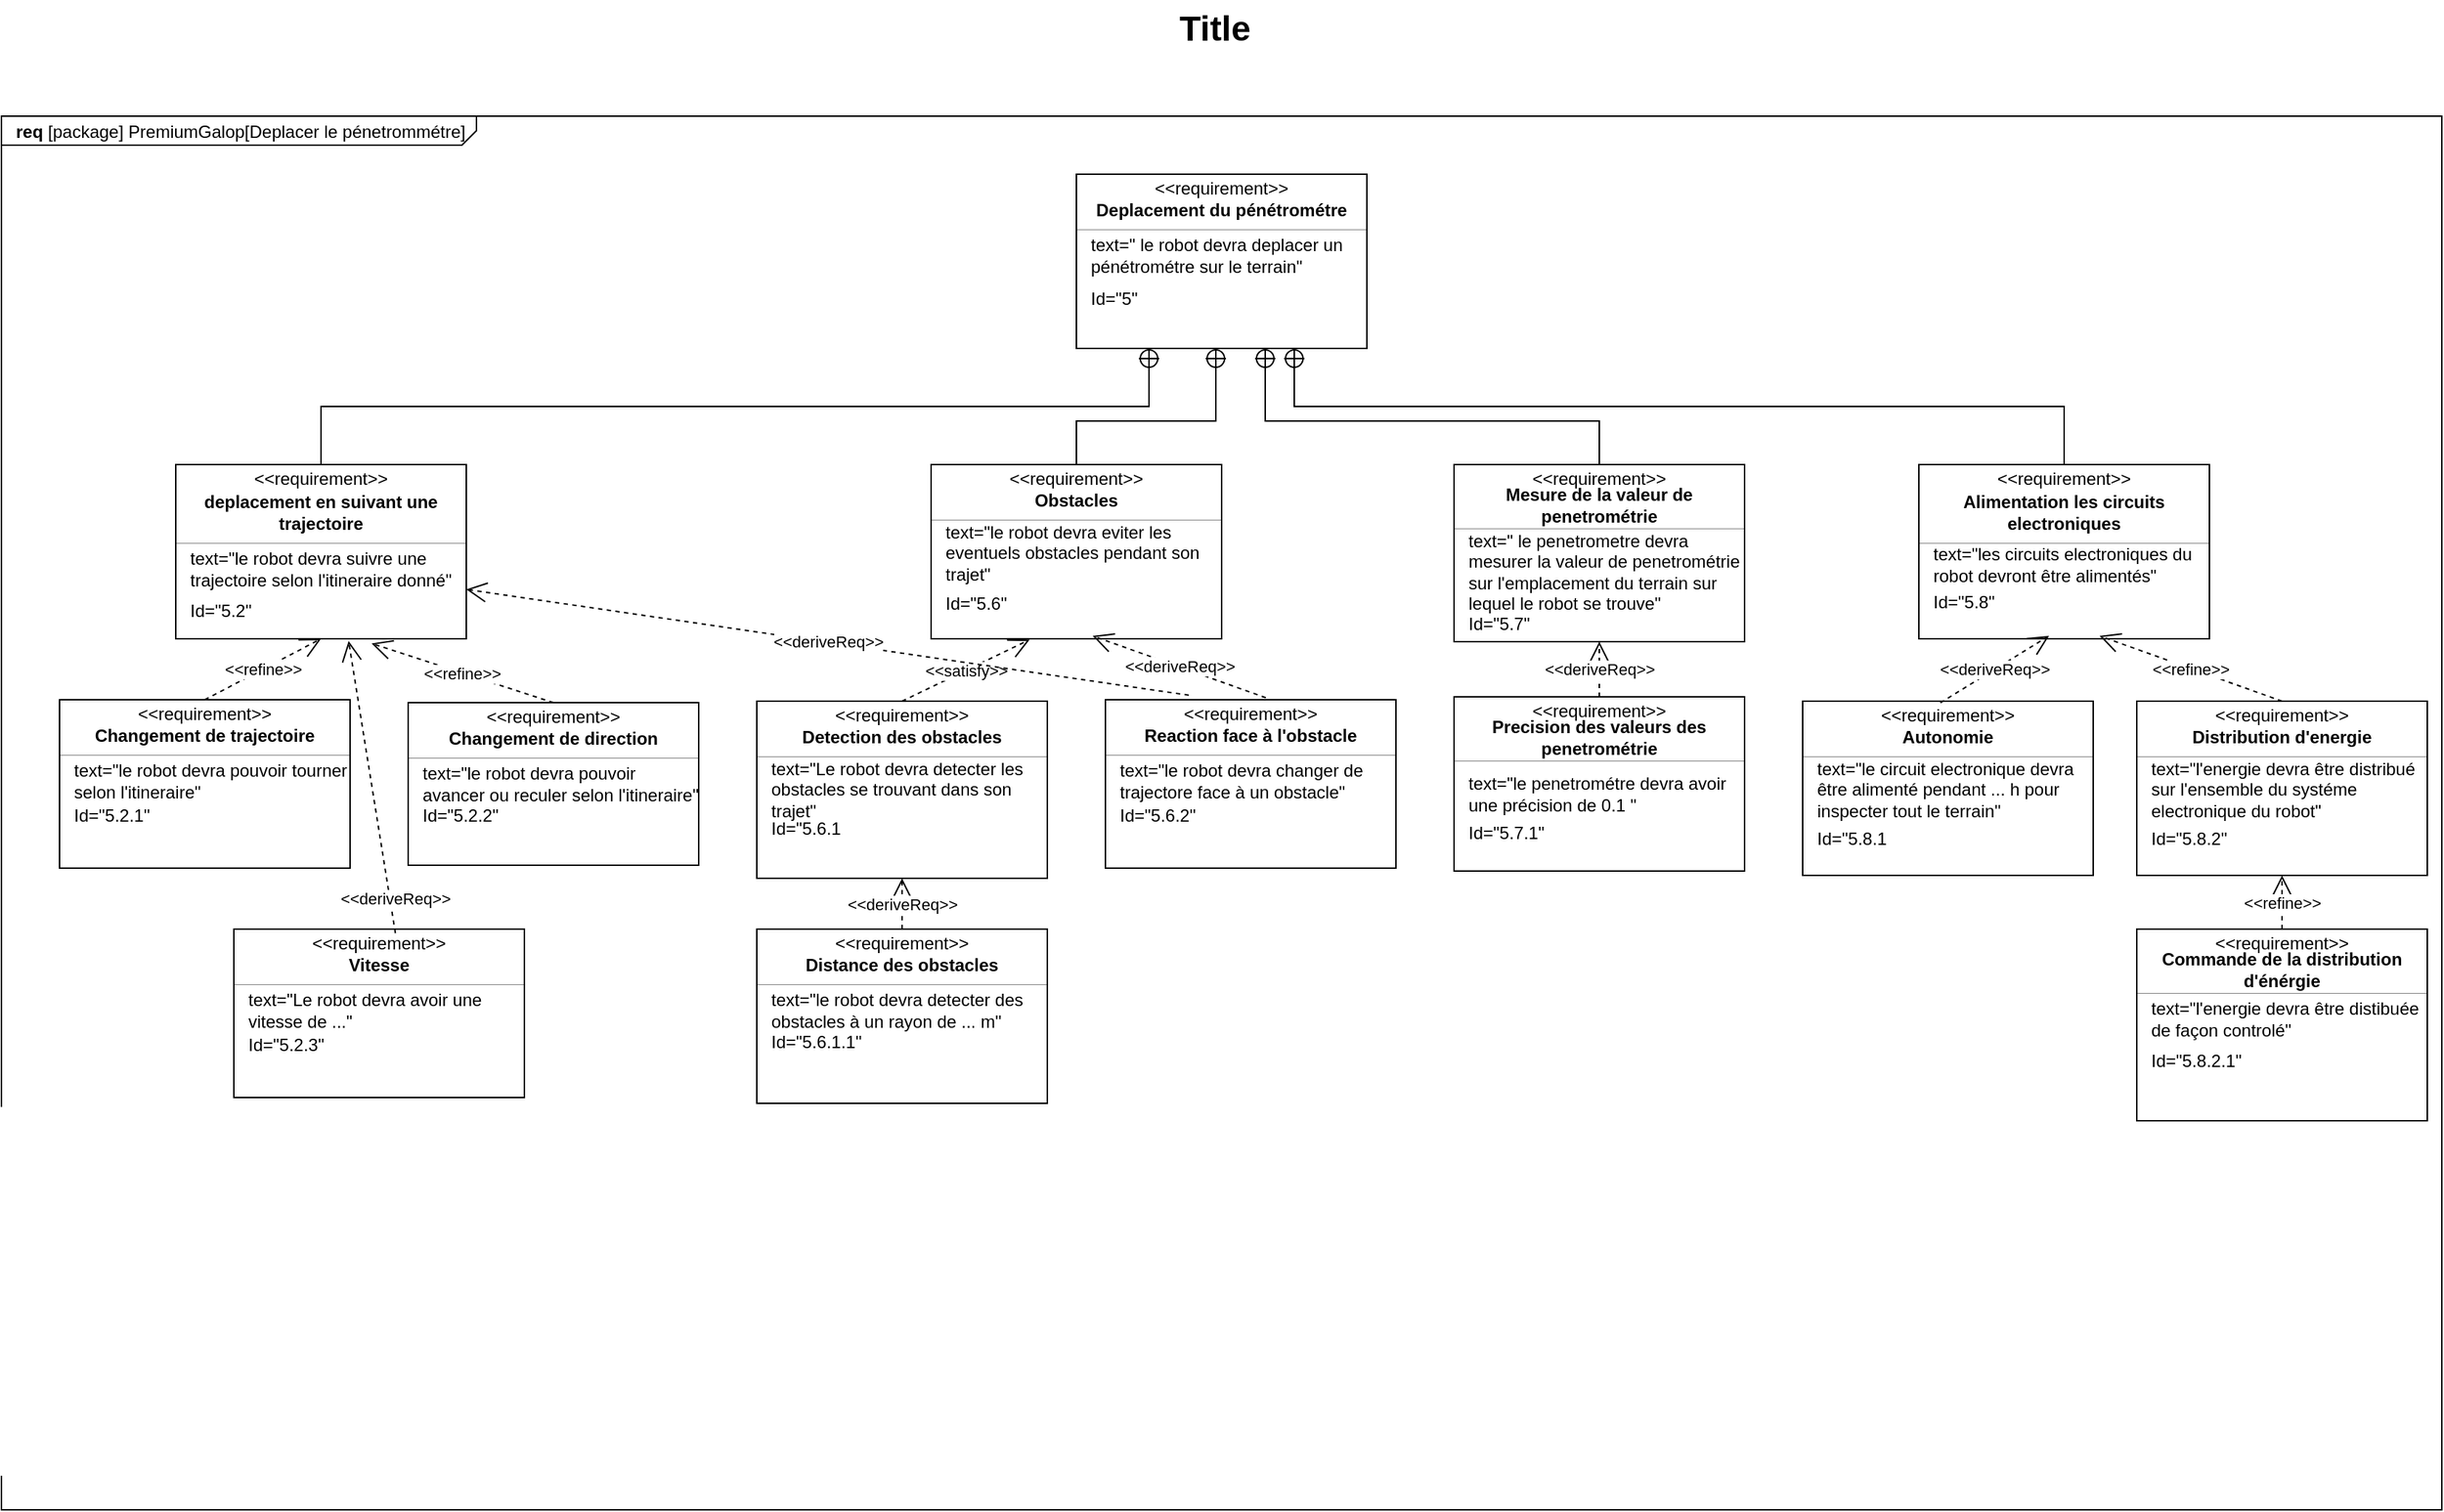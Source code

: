 <mxfile version="26.0.6">
  <diagram name="Page-1" id="929967ad-93f9-6ef4-fab6-5d389245f69c">
    <mxGraphModel dx="1912" dy="984" grid="1" gridSize="10" guides="1" tooltips="1" connect="1" arrows="1" fold="1" page="1" pageScale="1.5" pageWidth="1169" pageHeight="826" background="none" math="0" shadow="0">
      <root>
        <mxCell id="0" style=";html=1;" />
        <mxCell id="1" style=";html=1;" parent="0" />
        <mxCell id="1672d66443f91eb5-1" value="&lt;p style=&quot;margin: 0px ; margin-top: 4px ; margin-left: 10px ; text-align: left&quot;&gt;&lt;b&gt;req&lt;/b&gt;&amp;nbsp;[package] PremiumGalop[Deplacer le pénetrommétre]&lt;/p&gt;" style="html=1;strokeWidth=1;shape=mxgraph.sysml.package;html=1;overflow=fill;whiteSpace=wrap;fillColor=none;gradientColor=none;fontSize=12;align=center;labelX=327.64;" parent="1" vertex="1">
          <mxGeometry x="40" y="120" width="1680" height="960" as="geometry" />
        </mxCell>
        <mxCell id="1672d66443f91eb5-23" value="Title" style="text;strokeColor=none;fillColor=none;html=1;fontSize=24;fontStyle=1;verticalAlign=middle;align=center;" parent="1" vertex="1">
          <mxGeometry x="120" y="40" width="1510" height="40" as="geometry" />
        </mxCell>
        <mxCell id="hHE1MnVIrnI3_nqOoeLc-1" value="" style="fontStyle=1;align=center;verticalAlign=middle;childLayout=stackLayout;horizontal=1;horizontalStack=0;resizeParent=1;resizeParentMax=0;resizeLast=0;marginBottom=0;" parent="1" vertex="1">
          <mxGeometry x="780" y="160" width="200" height="120" as="geometry" />
        </mxCell>
        <mxCell id="hHE1MnVIrnI3_nqOoeLc-2" value="&amp;lt;&amp;lt;requirement&amp;gt;&amp;gt;" style="html=1;align=center;spacing=0;verticalAlign=middle;strokeColor=none;fillColor=none;whiteSpace=wrap;spacingTop=3;" parent="hHE1MnVIrnI3_nqOoeLc-1" vertex="1">
          <mxGeometry width="200" height="16" as="geometry" />
        </mxCell>
        <mxCell id="hHE1MnVIrnI3_nqOoeLc-3" value="Deplacement du pénétrométre" style="html=1;align=center;spacing=0;verticalAlign=middle;strokeColor=none;fillColor=none;whiteSpace=wrap;fontStyle=1" parent="hHE1MnVIrnI3_nqOoeLc-1" vertex="1">
          <mxGeometry y="16" width="200" height="18" as="geometry" />
        </mxCell>
        <mxCell id="hHE1MnVIrnI3_nqOoeLc-4" value="" style="line;strokeWidth=0.25;fillColor=none;align=left;verticalAlign=middle;spacingTop=-1;spacingLeft=3;spacingRight=3;rotatable=0;labelPosition=right;points=[];portConstraint=eastwest;" parent="hHE1MnVIrnI3_nqOoeLc-1" vertex="1">
          <mxGeometry y="34" width="200" height="8" as="geometry" />
        </mxCell>
        <mxCell id="hHE1MnVIrnI3_nqOoeLc-5" value="text=&quot; le robot devra deplacer un pénétrométre sur le terrain&quot;" style="html=1;align=left;spacing=0;verticalAlign=middle;strokeColor=none;fillColor=none;whiteSpace=wrap;spacingLeft=10;" parent="hHE1MnVIrnI3_nqOoeLc-1" vertex="1">
          <mxGeometry y="42" width="200" height="28" as="geometry" />
        </mxCell>
        <mxCell id="hHE1MnVIrnI3_nqOoeLc-6" value="Id=&quot;5&quot;" style="html=1;align=left;spacing=0;verticalAlign=middle;strokeColor=none;fillColor=none;whiteSpace=wrap;spacingLeft=10;" parent="hHE1MnVIrnI3_nqOoeLc-1" vertex="1">
          <mxGeometry y="70" width="200" height="32" as="geometry" />
        </mxCell>
        <mxCell id="hHE1MnVIrnI3_nqOoeLc-7" value="" style="html=1;align=center;spacing=0;verticalAlign=middle;strokeColor=none;fillColor=none;whiteSpace=wrap;" parent="hHE1MnVIrnI3_nqOoeLc-1" vertex="1">
          <mxGeometry y="102" width="200" height="18" as="geometry" />
        </mxCell>
        <mxCell id="hHE1MnVIrnI3_nqOoeLc-8" value="" style="fontStyle=1;align=center;verticalAlign=middle;childLayout=stackLayout;horizontal=1;horizontalStack=0;resizeParent=1;resizeParentMax=0;resizeLast=0;marginBottom=0;" parent="1" vertex="1">
          <mxGeometry x="160" y="360" width="200" height="120" as="geometry" />
        </mxCell>
        <mxCell id="hHE1MnVIrnI3_nqOoeLc-9" value="&amp;lt;&amp;lt;requirement&amp;gt;&amp;gt;" style="html=1;align=center;spacing=0;verticalAlign=middle;strokeColor=none;fillColor=none;whiteSpace=wrap;spacingTop=3;" parent="hHE1MnVIrnI3_nqOoeLc-8" vertex="1">
          <mxGeometry width="200" height="16" as="geometry" />
        </mxCell>
        <mxCell id="hHE1MnVIrnI3_nqOoeLc-10" value="deplacement en suivant une trajectoire" style="html=1;align=center;spacing=0;verticalAlign=middle;strokeColor=none;fillColor=none;whiteSpace=wrap;fontStyle=1" parent="hHE1MnVIrnI3_nqOoeLc-8" vertex="1">
          <mxGeometry y="16" width="200" height="34" as="geometry" />
        </mxCell>
        <mxCell id="hHE1MnVIrnI3_nqOoeLc-11" value="" style="line;strokeWidth=0.25;fillColor=none;align=left;verticalAlign=middle;spacingTop=-1;spacingLeft=3;spacingRight=3;rotatable=0;labelPosition=right;points=[];portConstraint=eastwest;" parent="hHE1MnVIrnI3_nqOoeLc-8" vertex="1">
          <mxGeometry y="50" width="200" height="8" as="geometry" />
        </mxCell>
        <mxCell id="hHE1MnVIrnI3_nqOoeLc-12" value="text=&quot;le robot devra suivre une trajectoire selon l&#39;itineraire donné&quot;" style="html=1;align=left;spacing=0;verticalAlign=middle;strokeColor=none;fillColor=none;whiteSpace=wrap;spacingLeft=10;" parent="hHE1MnVIrnI3_nqOoeLc-8" vertex="1">
          <mxGeometry y="58" width="200" height="28" as="geometry" />
        </mxCell>
        <mxCell id="hHE1MnVIrnI3_nqOoeLc-13" value="Id=&quot;5.2&quot;" style="html=1;align=left;spacing=0;verticalAlign=middle;strokeColor=none;fillColor=none;whiteSpace=wrap;spacingLeft=10;" parent="hHE1MnVIrnI3_nqOoeLc-8" vertex="1">
          <mxGeometry y="86" width="200" height="30" as="geometry" />
        </mxCell>
        <mxCell id="hHE1MnVIrnI3_nqOoeLc-14" value="" style="html=1;align=center;spacing=0;verticalAlign=middle;strokeColor=none;fillColor=none;whiteSpace=wrap;" parent="hHE1MnVIrnI3_nqOoeLc-8" vertex="1">
          <mxGeometry y="116" width="200" height="4" as="geometry" />
        </mxCell>
        <mxCell id="hHE1MnVIrnI3_nqOoeLc-15" value="" style="fontStyle=1;align=center;verticalAlign=middle;childLayout=stackLayout;horizontal=1;horizontalStack=0;resizeParent=1;resizeParentMax=0;resizeLast=0;marginBottom=0;" parent="1" vertex="1">
          <mxGeometry x="680" y="360" width="200" height="120" as="geometry" />
        </mxCell>
        <mxCell id="hHE1MnVIrnI3_nqOoeLc-16" value="&amp;lt;&amp;lt;requirement&amp;gt;&amp;gt;" style="html=1;align=center;spacing=0;verticalAlign=middle;strokeColor=none;fillColor=none;whiteSpace=wrap;spacingTop=3;" parent="hHE1MnVIrnI3_nqOoeLc-15" vertex="1">
          <mxGeometry width="200" height="16" as="geometry" />
        </mxCell>
        <mxCell id="hHE1MnVIrnI3_nqOoeLc-17" value="Obstacles" style="html=1;align=center;spacing=0;verticalAlign=middle;strokeColor=none;fillColor=none;whiteSpace=wrap;fontStyle=1" parent="hHE1MnVIrnI3_nqOoeLc-15" vertex="1">
          <mxGeometry y="16" width="200" height="18" as="geometry" />
        </mxCell>
        <mxCell id="hHE1MnVIrnI3_nqOoeLc-18" value="" style="line;strokeWidth=0.25;fillColor=none;align=left;verticalAlign=middle;spacingTop=-1;spacingLeft=3;spacingRight=3;rotatable=0;labelPosition=right;points=[];portConstraint=eastwest;" parent="hHE1MnVIrnI3_nqOoeLc-15" vertex="1">
          <mxGeometry y="34" width="200" height="8" as="geometry" />
        </mxCell>
        <mxCell id="hHE1MnVIrnI3_nqOoeLc-19" value="text=&quot;le robot devra eviter les eventuels obstacles pendant son trajet&quot;" style="html=1;align=left;spacing=0;verticalAlign=middle;strokeColor=none;fillColor=none;whiteSpace=wrap;spacingLeft=10;" parent="hHE1MnVIrnI3_nqOoeLc-15" vertex="1">
          <mxGeometry y="42" width="200" height="38" as="geometry" />
        </mxCell>
        <mxCell id="hHE1MnVIrnI3_nqOoeLc-20" value="Id=&quot;5.6&quot;" style="html=1;align=left;spacing=0;verticalAlign=middle;strokeColor=none;fillColor=none;whiteSpace=wrap;spacingLeft=10;" parent="hHE1MnVIrnI3_nqOoeLc-15" vertex="1">
          <mxGeometry y="80" width="200" height="32" as="geometry" />
        </mxCell>
        <mxCell id="hHE1MnVIrnI3_nqOoeLc-21" value="" style="html=1;align=center;spacing=0;verticalAlign=middle;strokeColor=none;fillColor=none;whiteSpace=wrap;" parent="hHE1MnVIrnI3_nqOoeLc-15" vertex="1">
          <mxGeometry y="112" width="200" height="8" as="geometry" />
        </mxCell>
        <mxCell id="hHE1MnVIrnI3_nqOoeLc-22" value="" style="fontStyle=1;align=center;verticalAlign=middle;childLayout=stackLayout;horizontal=1;horizontalStack=0;resizeParent=1;resizeParentMax=0;resizeLast=0;marginBottom=0;" parent="1" vertex="1">
          <mxGeometry x="1040" y="360" width="200" height="122" as="geometry" />
        </mxCell>
        <mxCell id="hHE1MnVIrnI3_nqOoeLc-23" value="&amp;lt;&amp;lt;requirement&amp;gt;&amp;gt;" style="html=1;align=center;spacing=0;verticalAlign=middle;strokeColor=none;fillColor=none;whiteSpace=wrap;spacingTop=3;" parent="hHE1MnVIrnI3_nqOoeLc-22" vertex="1">
          <mxGeometry width="200" height="16" as="geometry" />
        </mxCell>
        <mxCell id="hHE1MnVIrnI3_nqOoeLc-24" value="Mesure de la valeur de penetrométrie" style="html=1;align=center;spacing=0;verticalAlign=middle;strokeColor=none;fillColor=none;whiteSpace=wrap;fontStyle=1" parent="hHE1MnVIrnI3_nqOoeLc-22" vertex="1">
          <mxGeometry y="16" width="200" height="24" as="geometry" />
        </mxCell>
        <mxCell id="hHE1MnVIrnI3_nqOoeLc-25" value="" style="line;strokeWidth=0.25;fillColor=none;align=left;verticalAlign=middle;spacingTop=-1;spacingLeft=3;spacingRight=3;rotatable=0;labelPosition=right;points=[];portConstraint=eastwest;" parent="hHE1MnVIrnI3_nqOoeLc-22" vertex="1">
          <mxGeometry y="40" width="200" height="8" as="geometry" />
        </mxCell>
        <mxCell id="hHE1MnVIrnI3_nqOoeLc-26" value="text=&quot; le penetrometre devra mesurer la valeur de penetrométrie sur l&#39;emplacement du terrain sur lequel le robot se trouve&quot;" style="html=1;align=left;spacing=0;verticalAlign=middle;strokeColor=none;fillColor=none;whiteSpace=wrap;spacingLeft=10;" parent="hHE1MnVIrnI3_nqOoeLc-22" vertex="1">
          <mxGeometry y="48" width="200" height="52" as="geometry" />
        </mxCell>
        <mxCell id="hHE1MnVIrnI3_nqOoeLc-27" value="Id=&quot;5.7&quot;" style="html=1;align=left;spacing=0;verticalAlign=middle;strokeColor=none;fillColor=none;whiteSpace=wrap;spacingLeft=10;" parent="hHE1MnVIrnI3_nqOoeLc-22" vertex="1">
          <mxGeometry y="100" width="200" height="20" as="geometry" />
        </mxCell>
        <mxCell id="hHE1MnVIrnI3_nqOoeLc-28" value="" style="html=1;align=center;spacing=0;verticalAlign=middle;strokeColor=none;fillColor=none;whiteSpace=wrap;" parent="hHE1MnVIrnI3_nqOoeLc-22" vertex="1">
          <mxGeometry y="120" width="200" height="2" as="geometry" />
        </mxCell>
        <mxCell id="hHE1MnVIrnI3_nqOoeLc-30" value="" style="fontStyle=1;align=center;verticalAlign=middle;childLayout=stackLayout;horizontal=1;horizontalStack=0;resizeParent=1;resizeParentMax=0;resizeLast=0;marginBottom=0;" parent="1" vertex="1">
          <mxGeometry x="1360" y="360" width="200" height="120" as="geometry" />
        </mxCell>
        <mxCell id="hHE1MnVIrnI3_nqOoeLc-31" value="&amp;lt;&amp;lt;requirement&amp;gt;&amp;gt;" style="html=1;align=center;spacing=0;verticalAlign=middle;strokeColor=none;fillColor=none;whiteSpace=wrap;spacingTop=3;" parent="hHE1MnVIrnI3_nqOoeLc-30" vertex="1">
          <mxGeometry width="200" height="16" as="geometry" />
        </mxCell>
        <mxCell id="hHE1MnVIrnI3_nqOoeLc-32" value="Alimentation les circuits electroniques" style="html=1;align=center;spacing=0;verticalAlign=middle;strokeColor=none;fillColor=none;whiteSpace=wrap;fontStyle=1" parent="hHE1MnVIrnI3_nqOoeLc-30" vertex="1">
          <mxGeometry y="16" width="200" height="34" as="geometry" />
        </mxCell>
        <mxCell id="hHE1MnVIrnI3_nqOoeLc-33" value="" style="line;strokeWidth=0.25;fillColor=none;align=left;verticalAlign=middle;spacingTop=-1;spacingLeft=3;spacingRight=3;rotatable=0;labelPosition=right;points=[];portConstraint=eastwest;" parent="hHE1MnVIrnI3_nqOoeLc-30" vertex="1">
          <mxGeometry y="50" width="200" height="8" as="geometry" />
        </mxCell>
        <mxCell id="hHE1MnVIrnI3_nqOoeLc-34" value="text=&quot;les circuits electroniques du robot devront être alimentés&quot;" style="html=1;align=left;spacing=0;verticalAlign=middle;strokeColor=none;fillColor=none;whiteSpace=wrap;spacingLeft=10;" parent="hHE1MnVIrnI3_nqOoeLc-30" vertex="1">
          <mxGeometry y="58" width="200" height="22" as="geometry" />
        </mxCell>
        <mxCell id="hHE1MnVIrnI3_nqOoeLc-35" value="Id=&quot;5.8&quot;" style="html=1;align=left;spacing=0;verticalAlign=middle;strokeColor=none;fillColor=none;whiteSpace=wrap;spacingLeft=10;" parent="hHE1MnVIrnI3_nqOoeLc-30" vertex="1">
          <mxGeometry y="80" width="200" height="30" as="geometry" />
        </mxCell>
        <mxCell id="hHE1MnVIrnI3_nqOoeLc-36" value="" style="html=1;align=center;spacing=0;verticalAlign=middle;strokeColor=none;fillColor=none;whiteSpace=wrap;" parent="hHE1MnVIrnI3_nqOoeLc-30" vertex="1">
          <mxGeometry y="110" width="200" height="10" as="geometry" />
        </mxCell>
        <mxCell id="hHE1MnVIrnI3_nqOoeLc-38" value="" style="fontStyle=1;align=center;verticalAlign=middle;childLayout=stackLayout;horizontal=1;horizontalStack=0;resizeParent=1;resizeParentMax=0;resizeLast=0;marginBottom=0;" parent="1" vertex="1">
          <mxGeometry x="560" y="680" width="200" height="120" as="geometry" />
        </mxCell>
        <mxCell id="hHE1MnVIrnI3_nqOoeLc-39" value="&amp;lt;&amp;lt;requirement&amp;gt;&amp;gt;" style="html=1;align=center;spacing=0;verticalAlign=middle;strokeColor=none;fillColor=none;whiteSpace=wrap;spacingTop=3;" parent="hHE1MnVIrnI3_nqOoeLc-38" vertex="1">
          <mxGeometry width="200" height="16" as="geometry" />
        </mxCell>
        <mxCell id="hHE1MnVIrnI3_nqOoeLc-40" value="Distance des obstacles" style="html=1;align=center;spacing=0;verticalAlign=middle;strokeColor=none;fillColor=none;whiteSpace=wrap;fontStyle=1" parent="hHE1MnVIrnI3_nqOoeLc-38" vertex="1">
          <mxGeometry y="16" width="200" height="18" as="geometry" />
        </mxCell>
        <mxCell id="hHE1MnVIrnI3_nqOoeLc-41" value="" style="line;strokeWidth=0.25;fillColor=none;align=left;verticalAlign=middle;spacingTop=-1;spacingLeft=3;spacingRight=3;rotatable=0;labelPosition=right;points=[];portConstraint=eastwest;" parent="hHE1MnVIrnI3_nqOoeLc-38" vertex="1">
          <mxGeometry y="34" width="200" height="8" as="geometry" />
        </mxCell>
        <mxCell id="hHE1MnVIrnI3_nqOoeLc-42" value="text=&quot;le robot devra detecter des obstacles à un rayon de ... m&quot;" style="html=1;align=left;spacing=0;verticalAlign=middle;strokeColor=none;fillColor=none;whiteSpace=wrap;spacingLeft=10;" parent="hHE1MnVIrnI3_nqOoeLc-38" vertex="1">
          <mxGeometry y="42" width="200" height="28" as="geometry" />
        </mxCell>
        <mxCell id="hHE1MnVIrnI3_nqOoeLc-43" value="Id=&quot;5.6.1.1&quot;" style="html=1;align=left;spacing=0;verticalAlign=middle;strokeColor=none;fillColor=none;whiteSpace=wrap;spacingLeft=10;" parent="hHE1MnVIrnI3_nqOoeLc-38" vertex="1">
          <mxGeometry y="70" width="200" height="16" as="geometry" />
        </mxCell>
        <mxCell id="hHE1MnVIrnI3_nqOoeLc-44" value="" style="html=1;align=center;spacing=0;verticalAlign=middle;strokeColor=none;fillColor=none;whiteSpace=wrap;" parent="hHE1MnVIrnI3_nqOoeLc-38" vertex="1">
          <mxGeometry y="86" width="200" height="34" as="geometry" />
        </mxCell>
        <mxCell id="J1DFRAQzbUZdvanrdbl8-56" style="edgeStyle=orthogonalEdgeStyle;rounded=0;orthogonalLoop=1;jettySize=auto;html=1;exitX=0.5;exitY=1;exitDx=0;exitDy=0;" edge="1" parent="hHE1MnVIrnI3_nqOoeLc-38" source="hHE1MnVIrnI3_nqOoeLc-43" target="hHE1MnVIrnI3_nqOoeLc-43">
          <mxGeometry relative="1" as="geometry" />
        </mxCell>
        <mxCell id="hHE1MnVIrnI3_nqOoeLc-45" value="" style="fontStyle=1;align=center;verticalAlign=middle;childLayout=stackLayout;horizontal=1;horizontalStack=0;resizeParent=1;resizeParentMax=0;resizeLast=0;marginBottom=0;" parent="1" vertex="1">
          <mxGeometry x="1040" y="520" width="200" height="120" as="geometry" />
        </mxCell>
        <mxCell id="hHE1MnVIrnI3_nqOoeLc-46" value="&amp;lt;&amp;lt;requirement&amp;gt;&amp;gt;" style="html=1;align=center;spacing=0;verticalAlign=middle;strokeColor=none;fillColor=none;whiteSpace=wrap;spacingTop=3;" parent="hHE1MnVIrnI3_nqOoeLc-45" vertex="1">
          <mxGeometry width="200" height="16" as="geometry" />
        </mxCell>
        <mxCell id="hHE1MnVIrnI3_nqOoeLc-47" value="Precision des valeurs des penetrométrie" style="html=1;align=center;spacing=0;verticalAlign=middle;strokeColor=none;fillColor=none;whiteSpace=wrap;fontStyle=1" parent="hHE1MnVIrnI3_nqOoeLc-45" vertex="1">
          <mxGeometry y="16" width="200" height="24" as="geometry" />
        </mxCell>
        <mxCell id="hHE1MnVIrnI3_nqOoeLc-48" value="" style="line;strokeWidth=0.25;fillColor=none;align=left;verticalAlign=middle;spacingTop=-1;spacingLeft=3;spacingRight=3;rotatable=0;labelPosition=right;points=[];portConstraint=eastwest;" parent="hHE1MnVIrnI3_nqOoeLc-45" vertex="1">
          <mxGeometry y="40" width="200" height="8" as="geometry" />
        </mxCell>
        <mxCell id="hHE1MnVIrnI3_nqOoeLc-49" value="text=&quot;le penetrométre devra avoir une précision de 0.1 &quot;" style="html=1;align=left;spacing=0;verticalAlign=middle;strokeColor=none;fillColor=none;whiteSpace=wrap;spacingLeft=10;" parent="hHE1MnVIrnI3_nqOoeLc-45" vertex="1">
          <mxGeometry y="48" width="200" height="38" as="geometry" />
        </mxCell>
        <mxCell id="hHE1MnVIrnI3_nqOoeLc-50" value="Id=&quot;5.7.1&quot;" style="html=1;align=left;spacing=0;verticalAlign=middle;strokeColor=none;fillColor=none;whiteSpace=wrap;spacingLeft=10;" parent="hHE1MnVIrnI3_nqOoeLc-45" vertex="1">
          <mxGeometry y="86" width="200" height="16" as="geometry" />
        </mxCell>
        <mxCell id="hHE1MnVIrnI3_nqOoeLc-51" value="" style="html=1;align=center;spacing=0;verticalAlign=middle;strokeColor=none;fillColor=none;whiteSpace=wrap;" parent="hHE1MnVIrnI3_nqOoeLc-45" vertex="1">
          <mxGeometry y="102" width="200" height="18" as="geometry" />
        </mxCell>
        <mxCell id="hHE1MnVIrnI3_nqOoeLc-52" value="" style="fontStyle=1;align=center;verticalAlign=middle;childLayout=stackLayout;horizontal=1;horizontalStack=0;resizeParent=1;resizeParentMax=0;resizeLast=0;marginBottom=0;" parent="1" vertex="1">
          <mxGeometry x="560" y="523" width="200" height="122" as="geometry" />
        </mxCell>
        <mxCell id="hHE1MnVIrnI3_nqOoeLc-53" value="&amp;lt;&amp;lt;requirement&amp;gt;&amp;gt;" style="html=1;align=center;spacing=0;verticalAlign=middle;strokeColor=none;fillColor=none;whiteSpace=wrap;spacingTop=3;" parent="hHE1MnVIrnI3_nqOoeLc-52" vertex="1">
          <mxGeometry width="200" height="16" as="geometry" />
        </mxCell>
        <mxCell id="hHE1MnVIrnI3_nqOoeLc-54" value="Detection des obstacles" style="html=1;align=center;spacing=0;verticalAlign=middle;strokeColor=none;fillColor=none;whiteSpace=wrap;fontStyle=1" parent="hHE1MnVIrnI3_nqOoeLc-52" vertex="1">
          <mxGeometry y="16" width="200" height="18" as="geometry" />
        </mxCell>
        <mxCell id="hHE1MnVIrnI3_nqOoeLc-55" value="" style="line;strokeWidth=0.25;fillColor=none;align=left;verticalAlign=middle;spacingTop=-1;spacingLeft=3;spacingRight=3;rotatable=0;labelPosition=right;points=[];portConstraint=eastwest;" parent="hHE1MnVIrnI3_nqOoeLc-52" vertex="1">
          <mxGeometry y="34" width="200" height="8" as="geometry" />
        </mxCell>
        <mxCell id="hHE1MnVIrnI3_nqOoeLc-56" value="text=&quot;Le robot devra detecter les obstacles se trouvant dans son trajet&quot;" style="html=1;align=left;spacing=0;verticalAlign=middle;strokeColor=none;fillColor=none;whiteSpace=wrap;spacingLeft=10;" parent="hHE1MnVIrnI3_nqOoeLc-52" vertex="1">
          <mxGeometry y="42" width="200" height="38" as="geometry" />
        </mxCell>
        <mxCell id="hHE1MnVIrnI3_nqOoeLc-57" value="Id=&quot;5.6.1" style="html=1;align=left;spacing=0;verticalAlign=middle;strokeColor=none;fillColor=none;whiteSpace=wrap;spacingLeft=10;" parent="hHE1MnVIrnI3_nqOoeLc-52" vertex="1">
          <mxGeometry y="80" width="200" height="16" as="geometry" />
        </mxCell>
        <mxCell id="hHE1MnVIrnI3_nqOoeLc-58" value="" style="html=1;align=center;spacing=0;verticalAlign=middle;strokeColor=none;fillColor=none;whiteSpace=wrap;" parent="hHE1MnVIrnI3_nqOoeLc-52" vertex="1">
          <mxGeometry y="96" width="200" height="26" as="geometry" />
        </mxCell>
        <mxCell id="hHE1MnVIrnI3_nqOoeLc-59" value="" style="fontStyle=1;align=center;verticalAlign=middle;childLayout=stackLayout;horizontal=1;horizontalStack=0;resizeParent=1;resizeParentMax=0;resizeLast=0;marginBottom=0;" parent="1" vertex="1">
          <mxGeometry x="80" y="522" width="200" height="116" as="geometry" />
        </mxCell>
        <mxCell id="hHE1MnVIrnI3_nqOoeLc-60" value="&amp;lt;&amp;lt;requirement&amp;gt;&amp;gt;" style="html=1;align=center;spacing=0;verticalAlign=middle;strokeColor=none;fillColor=none;whiteSpace=wrap;spacingTop=3;" parent="hHE1MnVIrnI3_nqOoeLc-59" vertex="1">
          <mxGeometry width="200" height="16" as="geometry" />
        </mxCell>
        <mxCell id="hHE1MnVIrnI3_nqOoeLc-61" value="Changement de trajectoire" style="html=1;align=center;spacing=0;verticalAlign=middle;strokeColor=none;fillColor=none;whiteSpace=wrap;fontStyle=1" parent="hHE1MnVIrnI3_nqOoeLc-59" vertex="1">
          <mxGeometry y="16" width="200" height="18" as="geometry" />
        </mxCell>
        <mxCell id="hHE1MnVIrnI3_nqOoeLc-62" value="" style="line;strokeWidth=0.25;fillColor=none;align=left;verticalAlign=middle;spacingTop=-1;spacingLeft=3;spacingRight=3;rotatable=0;labelPosition=right;points=[];portConstraint=eastwest;" parent="hHE1MnVIrnI3_nqOoeLc-59" vertex="1">
          <mxGeometry y="34" width="200" height="8" as="geometry" />
        </mxCell>
        <mxCell id="hHE1MnVIrnI3_nqOoeLc-63" value="text=&quot;le robot devra pouvoir tourner selon l&#39;itineraire&quot;" style="html=1;align=left;spacing=0;verticalAlign=middle;strokeColor=none;fillColor=none;whiteSpace=wrap;spacingLeft=10;" parent="hHE1MnVIrnI3_nqOoeLc-59" vertex="1">
          <mxGeometry y="42" width="200" height="28" as="geometry" />
        </mxCell>
        <mxCell id="hHE1MnVIrnI3_nqOoeLc-64" value="Id=&quot;5.2.1&quot;" style="html=1;align=left;spacing=0;verticalAlign=middle;strokeColor=none;fillColor=none;whiteSpace=wrap;spacingLeft=10;" parent="hHE1MnVIrnI3_nqOoeLc-59" vertex="1">
          <mxGeometry y="70" width="200" height="20" as="geometry" />
        </mxCell>
        <mxCell id="hHE1MnVIrnI3_nqOoeLc-65" value="" style="html=1;align=center;spacing=0;verticalAlign=middle;strokeColor=none;fillColor=none;whiteSpace=wrap;" parent="hHE1MnVIrnI3_nqOoeLc-59" vertex="1">
          <mxGeometry y="90" width="200" height="26" as="geometry" />
        </mxCell>
        <mxCell id="hHE1MnVIrnI3_nqOoeLc-66" value="" style="fontStyle=1;align=center;verticalAlign=middle;childLayout=stackLayout;horizontal=1;horizontalStack=0;resizeParent=1;resizeParentMax=0;resizeLast=0;marginBottom=0;" parent="1" vertex="1">
          <mxGeometry x="320" y="524" width="200" height="112" as="geometry" />
        </mxCell>
        <mxCell id="hHE1MnVIrnI3_nqOoeLc-67" value="&amp;lt;&amp;lt;requirement&amp;gt;&amp;gt;" style="html=1;align=center;spacing=0;verticalAlign=middle;strokeColor=none;fillColor=none;whiteSpace=wrap;spacingTop=3;" parent="hHE1MnVIrnI3_nqOoeLc-66" vertex="1">
          <mxGeometry width="200" height="16" as="geometry" />
        </mxCell>
        <mxCell id="hHE1MnVIrnI3_nqOoeLc-68" value="Changement de direction" style="html=1;align=center;spacing=0;verticalAlign=middle;strokeColor=none;fillColor=none;whiteSpace=wrap;fontStyle=1" parent="hHE1MnVIrnI3_nqOoeLc-66" vertex="1">
          <mxGeometry y="16" width="200" height="18" as="geometry" />
        </mxCell>
        <mxCell id="hHE1MnVIrnI3_nqOoeLc-69" value="" style="line;strokeWidth=0.25;fillColor=none;align=left;verticalAlign=middle;spacingTop=-1;spacingLeft=3;spacingRight=3;rotatable=0;labelPosition=right;points=[];portConstraint=eastwest;" parent="hHE1MnVIrnI3_nqOoeLc-66" vertex="1">
          <mxGeometry y="34" width="200" height="8" as="geometry" />
        </mxCell>
        <mxCell id="hHE1MnVIrnI3_nqOoeLc-70" value="text=&quot;le robot devra pouvoir avancer ou reculer selon l&#39;itineraire&quot;" style="html=1;align=left;spacing=0;verticalAlign=middle;strokeColor=none;fillColor=none;whiteSpace=wrap;spacingLeft=10;" parent="hHE1MnVIrnI3_nqOoeLc-66" vertex="1">
          <mxGeometry y="42" width="200" height="28" as="geometry" />
        </mxCell>
        <mxCell id="hHE1MnVIrnI3_nqOoeLc-71" value="Id=&quot;5.2.2&quot;" style="html=1;align=left;spacing=0;verticalAlign=middle;strokeColor=none;fillColor=none;whiteSpace=wrap;spacingLeft=10;" parent="hHE1MnVIrnI3_nqOoeLc-66" vertex="1">
          <mxGeometry y="70" width="200" height="16" as="geometry" />
        </mxCell>
        <mxCell id="hHE1MnVIrnI3_nqOoeLc-72" value="" style="html=1;align=center;spacing=0;verticalAlign=middle;strokeColor=none;fillColor=none;whiteSpace=wrap;" parent="hHE1MnVIrnI3_nqOoeLc-66" vertex="1">
          <mxGeometry y="86" width="200" height="26" as="geometry" />
        </mxCell>
        <mxCell id="hHE1MnVIrnI3_nqOoeLc-83" value="" style="fontStyle=1;align=center;verticalAlign=middle;childLayout=stackLayout;horizontal=1;horizontalStack=0;resizeParent=1;resizeParentMax=0;resizeLast=0;marginBottom=0;" parent="1" vertex="1">
          <mxGeometry x="1280" y="523" width="200" height="120" as="geometry" />
        </mxCell>
        <mxCell id="hHE1MnVIrnI3_nqOoeLc-84" value="&amp;lt;&amp;lt;requirement&amp;gt;&amp;gt;" style="html=1;align=center;spacing=0;verticalAlign=middle;strokeColor=none;fillColor=none;whiteSpace=wrap;spacingTop=3;" parent="hHE1MnVIrnI3_nqOoeLc-83" vertex="1">
          <mxGeometry width="200" height="16" as="geometry" />
        </mxCell>
        <mxCell id="hHE1MnVIrnI3_nqOoeLc-85" value="Autonomie" style="html=1;align=center;spacing=0;verticalAlign=middle;strokeColor=none;fillColor=none;whiteSpace=wrap;fontStyle=1" parent="hHE1MnVIrnI3_nqOoeLc-83" vertex="1">
          <mxGeometry y="16" width="200" height="18" as="geometry" />
        </mxCell>
        <mxCell id="hHE1MnVIrnI3_nqOoeLc-86" value="" style="line;strokeWidth=0.25;fillColor=none;align=left;verticalAlign=middle;spacingTop=-1;spacingLeft=3;spacingRight=3;rotatable=0;labelPosition=right;points=[];portConstraint=eastwest;" parent="hHE1MnVIrnI3_nqOoeLc-83" vertex="1">
          <mxGeometry y="34" width="200" height="8" as="geometry" />
        </mxCell>
        <mxCell id="hHE1MnVIrnI3_nqOoeLc-87" value="text=&quot;le circuit electronique devra être alimenté pendant ... h pour inspecter tout le terrain&quot;" style="html=1;align=left;spacing=0;verticalAlign=middle;strokeColor=none;fillColor=none;whiteSpace=wrap;spacingLeft=10;" parent="hHE1MnVIrnI3_nqOoeLc-83" vertex="1">
          <mxGeometry y="42" width="200" height="38" as="geometry" />
        </mxCell>
        <mxCell id="hHE1MnVIrnI3_nqOoeLc-88" value="Id=&quot;5.8.1" style="html=1;align=left;spacing=0;verticalAlign=middle;strokeColor=none;fillColor=none;whiteSpace=wrap;spacingLeft=10;" parent="hHE1MnVIrnI3_nqOoeLc-83" vertex="1">
          <mxGeometry y="80" width="200" height="30" as="geometry" />
        </mxCell>
        <mxCell id="hHE1MnVIrnI3_nqOoeLc-89" value="" style="html=1;align=center;spacing=0;verticalAlign=middle;strokeColor=none;fillColor=none;whiteSpace=wrap;" parent="hHE1MnVIrnI3_nqOoeLc-83" vertex="1">
          <mxGeometry y="110" width="200" height="10" as="geometry" />
        </mxCell>
        <mxCell id="J1DFRAQzbUZdvanrdbl8-3" value="" style="fontStyle=1;align=center;verticalAlign=middle;childLayout=stackLayout;horizontal=1;horizontalStack=0;resizeParent=1;resizeParentMax=0;resizeLast=0;marginBottom=0;" vertex="1" parent="1">
          <mxGeometry x="1510" y="523" width="200" height="120" as="geometry" />
        </mxCell>
        <mxCell id="J1DFRAQzbUZdvanrdbl8-4" value="&amp;lt;&amp;lt;requirement&amp;gt;&amp;gt;" style="html=1;align=center;spacing=0;verticalAlign=middle;strokeColor=none;fillColor=none;whiteSpace=wrap;spacingTop=3;" vertex="1" parent="J1DFRAQzbUZdvanrdbl8-3">
          <mxGeometry width="200" height="16" as="geometry" />
        </mxCell>
        <mxCell id="J1DFRAQzbUZdvanrdbl8-5" value="Distribution d&#39;energie" style="html=1;align=center;spacing=0;verticalAlign=middle;strokeColor=none;fillColor=none;whiteSpace=wrap;fontStyle=1" vertex="1" parent="J1DFRAQzbUZdvanrdbl8-3">
          <mxGeometry y="16" width="200" height="18" as="geometry" />
        </mxCell>
        <mxCell id="J1DFRAQzbUZdvanrdbl8-6" value="" style="line;strokeWidth=0.25;fillColor=none;align=left;verticalAlign=middle;spacingTop=-1;spacingLeft=3;spacingRight=3;rotatable=0;labelPosition=right;points=[];portConstraint=eastwest;" vertex="1" parent="J1DFRAQzbUZdvanrdbl8-3">
          <mxGeometry y="34" width="200" height="8" as="geometry" />
        </mxCell>
        <mxCell id="J1DFRAQzbUZdvanrdbl8-7" value="text=&quot;l&#39;energie devra être distribué sur l&#39;ensemble du systéme electronique du robot&quot;" style="html=1;align=left;spacing=0;verticalAlign=middle;strokeColor=none;fillColor=none;whiteSpace=wrap;spacingLeft=10;" vertex="1" parent="J1DFRAQzbUZdvanrdbl8-3">
          <mxGeometry y="42" width="200" height="38" as="geometry" />
        </mxCell>
        <mxCell id="J1DFRAQzbUZdvanrdbl8-8" value="Id=&quot;5.8.2&quot;" style="html=1;align=left;spacing=0;verticalAlign=middle;strokeColor=none;fillColor=none;whiteSpace=wrap;spacingLeft=10;" vertex="1" parent="J1DFRAQzbUZdvanrdbl8-3">
          <mxGeometry y="80" width="200" height="30" as="geometry" />
        </mxCell>
        <mxCell id="J1DFRAQzbUZdvanrdbl8-9" value="" style="html=1;align=center;spacing=0;verticalAlign=middle;strokeColor=none;fillColor=none;whiteSpace=wrap;" vertex="1" parent="J1DFRAQzbUZdvanrdbl8-3">
          <mxGeometry y="110" width="200" height="10" as="geometry" />
        </mxCell>
        <mxCell id="J1DFRAQzbUZdvanrdbl8-11" value="" style="fontStyle=1;align=center;verticalAlign=middle;childLayout=stackLayout;horizontal=1;horizontalStack=0;resizeParent=1;resizeParentMax=0;resizeLast=0;marginBottom=0;" vertex="1" parent="1">
          <mxGeometry x="200" y="680" width="200" height="116" as="geometry" />
        </mxCell>
        <mxCell id="J1DFRAQzbUZdvanrdbl8-12" value="&amp;lt;&amp;lt;requirement&amp;gt;&amp;gt;" style="html=1;align=center;spacing=0;verticalAlign=middle;strokeColor=none;fillColor=none;whiteSpace=wrap;spacingTop=3;" vertex="1" parent="J1DFRAQzbUZdvanrdbl8-11">
          <mxGeometry width="200" height="16" as="geometry" />
        </mxCell>
        <mxCell id="J1DFRAQzbUZdvanrdbl8-13" value="Vitesse" style="html=1;align=center;spacing=0;verticalAlign=middle;strokeColor=none;fillColor=none;whiteSpace=wrap;fontStyle=1" vertex="1" parent="J1DFRAQzbUZdvanrdbl8-11">
          <mxGeometry y="16" width="200" height="18" as="geometry" />
        </mxCell>
        <mxCell id="J1DFRAQzbUZdvanrdbl8-14" value="" style="line;strokeWidth=0.25;fillColor=none;align=left;verticalAlign=middle;spacingTop=-1;spacingLeft=3;spacingRight=3;rotatable=0;labelPosition=right;points=[];portConstraint=eastwest;" vertex="1" parent="J1DFRAQzbUZdvanrdbl8-11">
          <mxGeometry y="34" width="200" height="8" as="geometry" />
        </mxCell>
        <mxCell id="J1DFRAQzbUZdvanrdbl8-15" value="text=&quot;Le robot devra avoir une vitesse de ...&quot;" style="html=1;align=left;spacing=0;verticalAlign=middle;strokeColor=none;fillColor=none;whiteSpace=wrap;spacingLeft=10;" vertex="1" parent="J1DFRAQzbUZdvanrdbl8-11">
          <mxGeometry y="42" width="200" height="28" as="geometry" />
        </mxCell>
        <mxCell id="J1DFRAQzbUZdvanrdbl8-16" value="Id=&quot;5.2.3&quot;" style="html=1;align=left;spacing=0;verticalAlign=middle;strokeColor=none;fillColor=none;whiteSpace=wrap;spacingLeft=10;" vertex="1" parent="J1DFRAQzbUZdvanrdbl8-11">
          <mxGeometry y="70" width="200" height="20" as="geometry" />
        </mxCell>
        <mxCell id="J1DFRAQzbUZdvanrdbl8-17" value="" style="html=1;align=center;spacing=0;verticalAlign=middle;strokeColor=none;fillColor=none;whiteSpace=wrap;" vertex="1" parent="J1DFRAQzbUZdvanrdbl8-11">
          <mxGeometry y="90" width="200" height="26" as="geometry" />
        </mxCell>
        <mxCell id="J1DFRAQzbUZdvanrdbl8-18" value="" style="fontStyle=1;align=center;verticalAlign=middle;childLayout=stackLayout;horizontal=1;horizontalStack=0;resizeParent=1;resizeParentMax=0;resizeLast=0;marginBottom=0;" vertex="1" parent="1">
          <mxGeometry x="800" y="522" width="200" height="116" as="geometry" />
        </mxCell>
        <mxCell id="J1DFRAQzbUZdvanrdbl8-19" value="&amp;lt;&amp;lt;requirement&amp;gt;&amp;gt;" style="html=1;align=center;spacing=0;verticalAlign=middle;strokeColor=none;fillColor=none;whiteSpace=wrap;spacingTop=3;" vertex="1" parent="J1DFRAQzbUZdvanrdbl8-18">
          <mxGeometry width="200" height="16" as="geometry" />
        </mxCell>
        <mxCell id="J1DFRAQzbUZdvanrdbl8-20" value="Reaction face à l&#39;obstacle" style="html=1;align=center;spacing=0;verticalAlign=middle;strokeColor=none;fillColor=none;whiteSpace=wrap;fontStyle=1" vertex="1" parent="J1DFRAQzbUZdvanrdbl8-18">
          <mxGeometry y="16" width="200" height="18" as="geometry" />
        </mxCell>
        <mxCell id="J1DFRAQzbUZdvanrdbl8-21" value="" style="line;strokeWidth=0.25;fillColor=none;align=left;verticalAlign=middle;spacingTop=-1;spacingLeft=3;spacingRight=3;rotatable=0;labelPosition=right;points=[];portConstraint=eastwest;" vertex="1" parent="J1DFRAQzbUZdvanrdbl8-18">
          <mxGeometry y="34" width="200" height="8" as="geometry" />
        </mxCell>
        <mxCell id="J1DFRAQzbUZdvanrdbl8-22" value="text=&quot;le robot devra changer de trajectore face à un obstacle&quot;" style="html=1;align=left;spacing=0;verticalAlign=middle;strokeColor=none;fillColor=none;whiteSpace=wrap;spacingLeft=10;" vertex="1" parent="J1DFRAQzbUZdvanrdbl8-18">
          <mxGeometry y="42" width="200" height="28" as="geometry" />
        </mxCell>
        <mxCell id="J1DFRAQzbUZdvanrdbl8-23" value="Id=&quot;5.6.2&lt;span style=&quot;background-color: transparent; color: light-dark(rgb(0, 0, 0), rgb(255, 255, 255));&quot;&gt;&quot;&lt;/span&gt;" style="html=1;align=left;spacing=0;verticalAlign=middle;strokeColor=none;fillColor=none;whiteSpace=wrap;spacingLeft=10;" vertex="1" parent="J1DFRAQzbUZdvanrdbl8-18">
          <mxGeometry y="70" width="200" height="20" as="geometry" />
        </mxCell>
        <mxCell id="J1DFRAQzbUZdvanrdbl8-24" value="" style="html=1;align=center;spacing=0;verticalAlign=middle;strokeColor=none;fillColor=none;whiteSpace=wrap;" vertex="1" parent="J1DFRAQzbUZdvanrdbl8-18">
          <mxGeometry y="90" width="200" height="26" as="geometry" />
        </mxCell>
        <mxCell id="J1DFRAQzbUZdvanrdbl8-29" value="" style="rounded=0;html=1;labelBackgroundColor=none;endArrow=none;edgeStyle=elbowEdgeStyle;elbow=vertical;startArrow=sysMLPackCont;startSize=12;exitX=0.25;exitY=1;exitDx=0;exitDy=0;" edge="1" source="hHE1MnVIrnI3_nqOoeLc-7" target="hHE1MnVIrnI3_nqOoeLc-9" parent="1">
          <mxGeometry relative="1" as="geometry">
            <mxPoint x="560.0" y="240" as="sourcePoint" />
            <mxPoint x="650" y="300" as="targetPoint" />
          </mxGeometry>
        </mxCell>
        <mxCell id="J1DFRAQzbUZdvanrdbl8-30" value="" style="rounded=0;html=1;labelBackgroundColor=none;endArrow=none;edgeStyle=elbowEdgeStyle;elbow=vertical;startArrow=sysMLPackCont;startSize=12;entryX=0.5;entryY=0;entryDx=0;entryDy=0;" edge="1" parent="1" target="hHE1MnVIrnI3_nqOoeLc-16">
          <mxGeometry relative="1" as="geometry">
            <mxPoint x="876" y="280" as="sourcePoint" />
            <mxPoint x="310" y="370" as="targetPoint" />
            <Array as="points">
              <mxPoint x="850" y="330" />
            </Array>
          </mxGeometry>
        </mxCell>
        <mxCell id="J1DFRAQzbUZdvanrdbl8-31" value="" style="rounded=0;html=1;labelBackgroundColor=none;endArrow=none;edgeStyle=elbowEdgeStyle;elbow=vertical;startArrow=sysMLPackCont;startSize=12;exitX=0.25;exitY=1;exitDx=0;exitDy=0;entryX=0.5;entryY=0;entryDx=0;entryDy=0;" edge="1" parent="1" target="hHE1MnVIrnI3_nqOoeLc-23">
          <mxGeometry relative="1" as="geometry">
            <mxPoint x="910" y="280" as="sourcePoint" />
            <mxPoint x="360" y="360" as="targetPoint" />
            <Array as="points">
              <mxPoint x="1040" y="330" />
            </Array>
          </mxGeometry>
        </mxCell>
        <mxCell id="J1DFRAQzbUZdvanrdbl8-32" value="" style="rounded=0;html=1;labelBackgroundColor=none;endArrow=none;edgeStyle=elbowEdgeStyle;elbow=vertical;startArrow=sysMLPackCont;startSize=12;exitX=0.75;exitY=1;exitDx=0;exitDy=0;entryX=0.5;entryY=0;entryDx=0;entryDy=0;" edge="1" parent="1" source="hHE1MnVIrnI3_nqOoeLc-7" target="hHE1MnVIrnI3_nqOoeLc-31">
          <mxGeometry relative="1" as="geometry">
            <mxPoint x="880" y="310" as="sourcePoint" />
            <mxPoint x="330" y="390" as="targetPoint" />
          </mxGeometry>
        </mxCell>
        <mxCell id="J1DFRAQzbUZdvanrdbl8-38" value="&amp;lt;&amp;lt;refine&amp;gt;&amp;gt;" style="endArrow=open;edgeStyle=none;endSize=12;dashed=1;html=1;rounded=0;exitX=0.5;exitY=0;exitDx=0;exitDy=0;entryX=0.5;entryY=1;entryDx=0;entryDy=0;" edge="1" source="hHE1MnVIrnI3_nqOoeLc-60" target="hHE1MnVIrnI3_nqOoeLc-14" parent="1">
          <mxGeometry relative="1" as="geometry">
            <mxPoint x="530" y="430" as="sourcePoint" />
            <mxPoint x="650" y="430" as="targetPoint" />
          </mxGeometry>
        </mxCell>
        <mxCell id="J1DFRAQzbUZdvanrdbl8-39" value="&amp;lt;&amp;lt;refine&amp;gt;&amp;gt;" style="endArrow=open;edgeStyle=none;endSize=12;dashed=1;html=1;rounded=0;exitX=0.5;exitY=0;exitDx=0;exitDy=0;entryX=0.674;entryY=1.804;entryDx=0;entryDy=0;entryPerimeter=0;" edge="1" parent="1" source="hHE1MnVIrnI3_nqOoeLc-67" target="hHE1MnVIrnI3_nqOoeLc-14">
          <mxGeometry relative="1" as="geometry">
            <mxPoint x="230" y="528" as="sourcePoint" />
            <mxPoint x="310" y="490" as="targetPoint" />
          </mxGeometry>
        </mxCell>
        <mxCell id="J1DFRAQzbUZdvanrdbl8-40" value="&amp;lt;&amp;lt;deriveReq&amp;gt;&amp;gt;" style="endArrow=open;edgeStyle=none;endSize=12;dashed=1;html=1;rounded=0;exitX=0.556;exitY=0.174;exitDx=0;exitDy=0;entryX=0.595;entryY=1.37;entryDx=0;entryDy=0;exitPerimeter=0;entryPerimeter=0;" edge="1" parent="1" source="J1DFRAQzbUZdvanrdbl8-12" target="hHE1MnVIrnI3_nqOoeLc-14">
          <mxGeometry x="-0.768" y="-4" relative="1" as="geometry">
            <mxPoint x="240" y="538" as="sourcePoint" />
            <mxPoint x="320" y="500" as="targetPoint" />
            <mxPoint as="offset" />
          </mxGeometry>
        </mxCell>
        <mxCell id="J1DFRAQzbUZdvanrdbl8-41" value="&amp;lt;&amp;lt;satisfy&amp;gt;&amp;gt;" style="endArrow=open;edgeStyle=none;endSize=12;dashed=1;html=1;rounded=0;exitX=0.5;exitY=0;exitDx=0;exitDy=0;entryX=0.339;entryY=1.076;entryDx=0;entryDy=0;entryPerimeter=0;" edge="1" parent="1" source="hHE1MnVIrnI3_nqOoeLc-53" target="hHE1MnVIrnI3_nqOoeLc-21">
          <mxGeometry relative="1" as="geometry">
            <mxPoint x="500" y="548" as="sourcePoint" />
            <mxPoint x="580" y="510" as="targetPoint" />
          </mxGeometry>
        </mxCell>
        <mxCell id="J1DFRAQzbUZdvanrdbl8-42" value="&amp;lt;&amp;lt;deriveReq&amp;gt;&amp;gt;" style="endArrow=open;edgeStyle=none;endSize=12;dashed=1;html=1;rounded=0;exitX=0.552;exitY=-0.087;exitDx=0;exitDy=0;entryX=0.556;entryY=0.75;entryDx=0;entryDy=0;entryPerimeter=0;exitPerimeter=0;" edge="1" parent="1" source="J1DFRAQzbUZdvanrdbl8-19" target="hHE1MnVIrnI3_nqOoeLc-21">
          <mxGeometry relative="1" as="geometry">
            <mxPoint x="710" y="530" as="sourcePoint" />
            <mxPoint x="798" y="491" as="targetPoint" />
          </mxGeometry>
        </mxCell>
        <mxCell id="J1DFRAQzbUZdvanrdbl8-43" value="&amp;lt;&amp;lt;deriveReq&amp;gt;&amp;gt;" style="endArrow=open;edgeStyle=none;endSize=12;dashed=1;html=1;rounded=0;exitX=0.287;exitY=-0.196;exitDx=0;exitDy=0;entryX=1;entryY=1;entryDx=0;entryDy=0;exitPerimeter=0;" edge="1" parent="1" source="J1DFRAQzbUZdvanrdbl8-19" target="hHE1MnVIrnI3_nqOoeLc-12">
          <mxGeometry relative="1" as="geometry">
            <mxPoint x="720" y="540" as="sourcePoint" />
            <mxPoint x="808" y="501" as="targetPoint" />
          </mxGeometry>
        </mxCell>
        <mxCell id="J1DFRAQzbUZdvanrdbl8-44" value="&amp;lt;&amp;lt;deriveReq&amp;gt;&amp;gt;" style="endArrow=open;edgeStyle=none;endSize=12;dashed=1;html=1;rounded=0;exitX=0.5;exitY=0;exitDx=0;exitDy=0;entryX=0.5;entryY=1;entryDx=0;entryDy=0;" edge="1" parent="1" source="hHE1MnVIrnI3_nqOoeLc-39" target="hHE1MnVIrnI3_nqOoeLc-58">
          <mxGeometry relative="1" as="geometry">
            <mxPoint x="730" y="550" as="sourcePoint" />
            <mxPoint x="818" y="511" as="targetPoint" />
          </mxGeometry>
        </mxCell>
        <mxCell id="J1DFRAQzbUZdvanrdbl8-45" value="&amp;lt;&amp;lt;deriveReq&amp;gt;&amp;gt;" style="endArrow=open;edgeStyle=none;endSize=12;dashed=1;html=1;rounded=0;exitX=0.5;exitY=0;exitDx=0;exitDy=0;entryX=0.5;entryY=1;entryDx=0;entryDy=0;" edge="1" parent="1" source="hHE1MnVIrnI3_nqOoeLc-46" target="hHE1MnVIrnI3_nqOoeLc-28">
          <mxGeometry relative="1" as="geometry">
            <mxPoint x="740" y="560" as="sourcePoint" />
            <mxPoint x="828" y="521" as="targetPoint" />
          </mxGeometry>
        </mxCell>
        <mxCell id="J1DFRAQzbUZdvanrdbl8-46" value="&amp;lt;&amp;lt;deriveReq&amp;gt;&amp;gt;" style="endArrow=open;edgeStyle=none;endSize=12;dashed=1;html=1;rounded=0;exitX=0.474;exitY=0.068;exitDx=0;exitDy=0;entryX=0.448;entryY=0.8;entryDx=0;entryDy=0;entryPerimeter=0;exitPerimeter=0;" edge="1" parent="1" source="hHE1MnVIrnI3_nqOoeLc-84" target="hHE1MnVIrnI3_nqOoeLc-36">
          <mxGeometry relative="1" as="geometry">
            <mxPoint x="750" y="570" as="sourcePoint" />
            <mxPoint x="838" y="531" as="targetPoint" />
          </mxGeometry>
        </mxCell>
        <mxCell id="J1DFRAQzbUZdvanrdbl8-47" value="&amp;lt;&amp;lt;refine&amp;gt;&amp;gt;" style="endArrow=open;edgeStyle=none;endSize=12;dashed=1;html=1;rounded=0;exitX=0.5;exitY=0;exitDx=0;exitDy=0;entryX=0.622;entryY=0.8;entryDx=0;entryDy=0;entryPerimeter=0;" edge="1" parent="1" source="J1DFRAQzbUZdvanrdbl8-4" target="hHE1MnVIrnI3_nqOoeLc-36">
          <mxGeometry relative="1" as="geometry">
            <mxPoint x="760" y="580" as="sourcePoint" />
            <mxPoint x="848" y="541" as="targetPoint" />
          </mxGeometry>
        </mxCell>
        <mxCell id="J1DFRAQzbUZdvanrdbl8-48" value="" style="fontStyle=1;align=center;verticalAlign=middle;childLayout=stackLayout;horizontal=1;horizontalStack=0;resizeParent=1;resizeParentMax=0;resizeLast=0;marginBottom=0;" vertex="1" parent="1">
          <mxGeometry x="1510" y="680" width="200" height="132" as="geometry" />
        </mxCell>
        <mxCell id="J1DFRAQzbUZdvanrdbl8-49" value="&amp;lt;&amp;lt;requirement&amp;gt;&amp;gt;" style="html=1;align=center;spacing=0;verticalAlign=middle;strokeColor=none;fillColor=none;whiteSpace=wrap;spacingTop=3;" vertex="1" parent="J1DFRAQzbUZdvanrdbl8-48">
          <mxGeometry width="200" height="16" as="geometry" />
        </mxCell>
        <mxCell id="J1DFRAQzbUZdvanrdbl8-50" value="Commande de la distribution d&#39;énérgie" style="html=1;align=center;spacing=0;verticalAlign=middle;strokeColor=none;fillColor=none;whiteSpace=wrap;fontStyle=1" vertex="1" parent="J1DFRAQzbUZdvanrdbl8-48">
          <mxGeometry y="16" width="200" height="24" as="geometry" />
        </mxCell>
        <mxCell id="J1DFRAQzbUZdvanrdbl8-51" value="" style="line;strokeWidth=0.25;fillColor=none;align=left;verticalAlign=middle;spacingTop=-1;spacingLeft=3;spacingRight=3;rotatable=0;labelPosition=right;points=[];portConstraint=eastwest;" vertex="1" parent="J1DFRAQzbUZdvanrdbl8-48">
          <mxGeometry y="40" width="200" height="8" as="geometry" />
        </mxCell>
        <mxCell id="J1DFRAQzbUZdvanrdbl8-52" value="text=&quot;l&#39;energie devra être distibuée de façon controlé&quot;" style="html=1;align=left;spacing=0;verticalAlign=middle;strokeColor=none;fillColor=none;whiteSpace=wrap;spacingLeft=10;" vertex="1" parent="J1DFRAQzbUZdvanrdbl8-48">
          <mxGeometry y="48" width="200" height="28" as="geometry" />
        </mxCell>
        <mxCell id="J1DFRAQzbUZdvanrdbl8-53" value="Id=&quot;5.8.2.1&quot;" style="html=1;align=left;spacing=0;verticalAlign=middle;strokeColor=none;fillColor=none;whiteSpace=wrap;spacingLeft=10;" vertex="1" parent="J1DFRAQzbUZdvanrdbl8-48">
          <mxGeometry y="76" width="200" height="30" as="geometry" />
        </mxCell>
        <mxCell id="J1DFRAQzbUZdvanrdbl8-54" value="" style="html=1;align=center;spacing=0;verticalAlign=middle;strokeColor=none;fillColor=none;whiteSpace=wrap;" vertex="1" parent="J1DFRAQzbUZdvanrdbl8-48">
          <mxGeometry y="106" width="200" height="26" as="geometry" />
        </mxCell>
        <mxCell id="J1DFRAQzbUZdvanrdbl8-55" value="&amp;lt;&amp;lt;refine&amp;gt;&amp;gt;" style="endArrow=open;edgeStyle=none;endSize=12;dashed=1;html=1;rounded=0;exitX=0.5;exitY=0;exitDx=0;exitDy=0;entryX=0.5;entryY=1;entryDx=0;entryDy=0;" edge="1" parent="1" source="J1DFRAQzbUZdvanrdbl8-49" target="J1DFRAQzbUZdvanrdbl8-9">
          <mxGeometry relative="1" as="geometry">
            <mxPoint x="770" y="590" as="sourcePoint" />
            <mxPoint x="858" y="551" as="targetPoint" />
          </mxGeometry>
        </mxCell>
      </root>
    </mxGraphModel>
  </diagram>
</mxfile>
